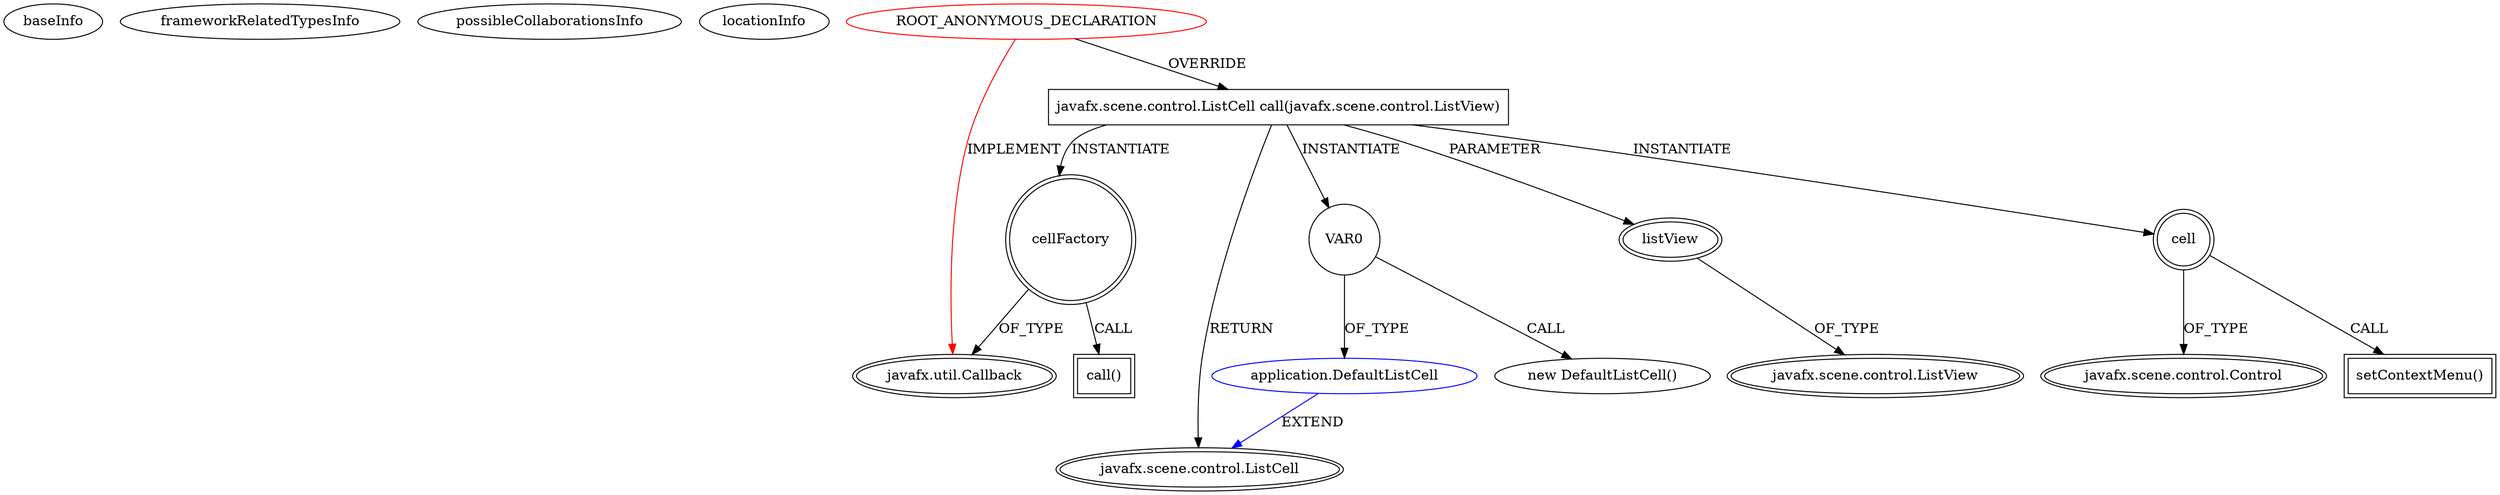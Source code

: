 digraph {
baseInfo[graphId=462,category="extension_graph",isAnonymous=true,possibleRelation=true]
frameworkRelatedTypesInfo[0="javafx.util.Callback"]
possibleCollaborationsInfo[0="462~OVERRIDING_METHOD_DECLARATION-INSTANTIATION-~javafx.util.Callback ~javafx.scene.control.ListCell ~true~false"]
locationInfo[projectName="Fisiu-skontrumFx",filePath="/Fisiu-skontrumFx/skontrumFx-master/skontrumFxApp/src/application/ContextMenuListCell.java",contextSignature="javafx.util.Callback forListView(javafx.scene.control.ContextMenu,javafx.util.Callback)",graphId="462"]
0[label="ROOT_ANONYMOUS_DECLARATION",vertexType="ROOT_ANONYMOUS_DECLARATION",isFrameworkType=false,color=red]
1[label="javafx.util.Callback",vertexType="FRAMEWORK_INTERFACE_TYPE",isFrameworkType=true,peripheries=2]
2[label="javafx.scene.control.ListCell call(javafx.scene.control.ListView)",vertexType="OVERRIDING_METHOD_DECLARATION",isFrameworkType=false,shape=box]
3[label="javafx.scene.control.ListCell",vertexType="FRAMEWORK_CLASS_TYPE",isFrameworkType=true,peripheries=2]
4[label="listView",vertexType="PARAMETER_DECLARATION",isFrameworkType=true,peripheries=2]
5[label="javafx.scene.control.ListView",vertexType="FRAMEWORK_CLASS_TYPE",isFrameworkType=true,peripheries=2]
7[label="VAR0",vertexType="VARIABLE_EXPRESION",isFrameworkType=false,shape=circle]
8[label="application.DefaultListCell",vertexType="REFERENCE_CLIENT_CLASS_DECLARATION",isFrameworkType=false,color=blue]
6[label="new DefaultListCell()",vertexType="CONSTRUCTOR_CALL",isFrameworkType=false]
10[label="cellFactory",vertexType="VARIABLE_EXPRESION",isFrameworkType=true,peripheries=2,shape=circle]
11[label="call()",vertexType="INSIDE_CALL",isFrameworkType=true,peripheries=2,shape=box]
13[label="cell",vertexType="VARIABLE_EXPRESION",isFrameworkType=true,peripheries=2,shape=circle]
15[label="javafx.scene.control.Control",vertexType="FRAMEWORK_CLASS_TYPE",isFrameworkType=true,peripheries=2]
14[label="setContextMenu()",vertexType="INSIDE_CALL",isFrameworkType=true,peripheries=2,shape=box]
0->1[label="IMPLEMENT",color=red]
0->2[label="OVERRIDE"]
2->3[label="RETURN"]
4->5[label="OF_TYPE"]
2->4[label="PARAMETER"]
2->7[label="INSTANTIATE"]
8->3[label="EXTEND",color=blue]
7->8[label="OF_TYPE"]
7->6[label="CALL"]
2->10[label="INSTANTIATE"]
10->1[label="OF_TYPE"]
10->11[label="CALL"]
2->13[label="INSTANTIATE"]
13->15[label="OF_TYPE"]
13->14[label="CALL"]
}

